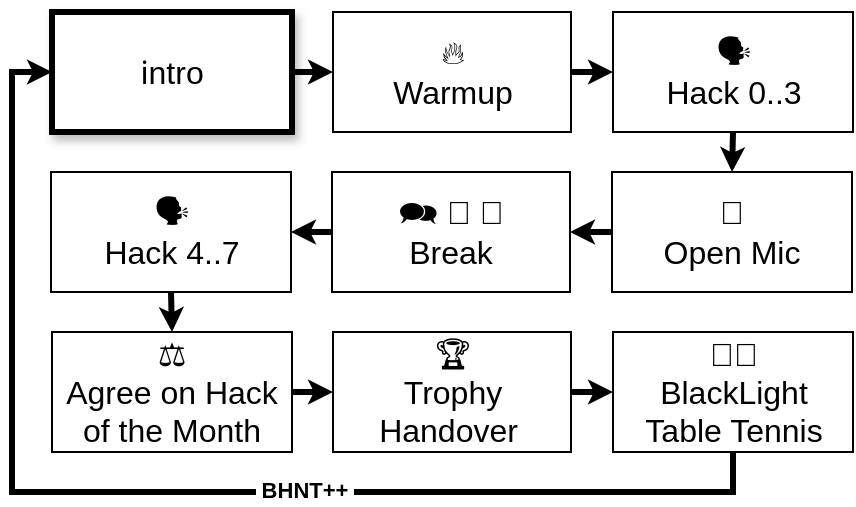 <mxfile version="28.2.8">
  <diagram name="Page-1" id="FcmPi7jmZGN2hzR9-Mmw">
    <mxGraphModel dx="1044" dy="701" grid="1" gridSize="10" guides="1" tooltips="1" connect="1" arrows="1" fold="1" page="1" pageScale="1" pageWidth="850" pageHeight="1100" math="0" shadow="0">
      <root>
        <mxCell id="0" />
        <mxCell id="1" parent="0" />
        <mxCell id="BvMxgN6pDEMnZCYqq4VQ-2" value="ℹ️ntro" style="rounded=0;whiteSpace=wrap;html=1;fontSize=16;labelBackgroundColor=none;shadow=1;strokeWidth=3;fillColor=light-dark(#FFFFFF,#00007D);" parent="1" vertex="1">
          <mxGeometry x="30" y="10" width="120" height="60" as="geometry" />
        </mxCell>
        <mxCell id="BvMxgN6pDEMnZCYqq4VQ-3" value="&lt;div&gt;🔥&lt;br&gt;&lt;/div&gt;Warmup" style="rounded=0;whiteSpace=wrap;html=1;fontSize=16;" parent="1" vertex="1">
          <mxGeometry x="170.5" y="10" width="119" height="60" as="geometry" />
        </mxCell>
        <mxCell id="BvMxgN6pDEMnZCYqq4VQ-4" value="" style="endArrow=classic;html=1;rounded=0;exitX=1;exitY=0.5;exitDx=0;exitDy=0;entryX=0;entryY=0.5;entryDx=0;entryDy=0;fontSize=16;strokeWidth=3;endSize=3;" parent="1" source="BvMxgN6pDEMnZCYqq4VQ-2" target="BvMxgN6pDEMnZCYqq4VQ-3" edge="1">
          <mxGeometry width="50" height="50" relative="1" as="geometry">
            <mxPoint x="330" y="100" as="sourcePoint" />
            <mxPoint x="380" y="50" as="targetPoint" />
          </mxGeometry>
        </mxCell>
        <mxCell id="BvMxgN6pDEMnZCYqq4VQ-5" value="&lt;div&gt;🗣️&lt;br&gt;&lt;/div&gt;Hack 0..3" style="rounded=0;whiteSpace=wrap;html=1;fontSize=16;" parent="1" vertex="1">
          <mxGeometry x="310.5" y="10" width="120" height="60" as="geometry" />
        </mxCell>
        <mxCell id="BvMxgN6pDEMnZCYqq4VQ-6" value="" style="endArrow=classic;html=1;rounded=0;exitX=1;exitY=0.5;exitDx=0;exitDy=0;fontSize=16;strokeWidth=3;entryX=0;entryY=0.5;entryDx=0;entryDy=0;endSize=3;" parent="1" source="BvMxgN6pDEMnZCYqq4VQ-3" target="BvMxgN6pDEMnZCYqq4VQ-5" edge="1">
          <mxGeometry width="50" height="50" relative="1" as="geometry">
            <mxPoint x="345.5" y="39.5" as="sourcePoint" />
            <mxPoint x="440.5" y="40" as="targetPoint" />
          </mxGeometry>
        </mxCell>
        <mxCell id="BvMxgN6pDEMnZCYqq4VQ-7" value="&lt;div&gt;🎤&lt;br&gt;&lt;/div&gt;Open Mic" style="rounded=0;whiteSpace=wrap;html=1;fontSize=16;" parent="1" vertex="1">
          <mxGeometry x="310" y="90" width="120" height="60" as="geometry" />
        </mxCell>
        <mxCell id="BvMxgN6pDEMnZCYqq4VQ-8" value="&lt;div&gt;🗪&amp;nbsp;🚽&amp;nbsp;🚰&lt;br&gt;&lt;/div&gt;Break" style="rounded=0;whiteSpace=wrap;html=1;fontSize=16;" parent="1" vertex="1">
          <mxGeometry x="170" y="90" width="119" height="60" as="geometry" />
        </mxCell>
        <mxCell id="BvMxgN6pDEMnZCYqq4VQ-9" value="" style="endArrow=classic;html=1;rounded=0;entryX=0.5;entryY=0;entryDx=0;entryDy=0;exitX=0.5;exitY=1;exitDx=0;exitDy=0;fontSize=16;strokeWidth=3;endSize=3;" parent="1" source="BvMxgN6pDEMnZCYqq4VQ-5" target="BvMxgN6pDEMnZCYqq4VQ-7" edge="1">
          <mxGeometry width="50" height="50" relative="1" as="geometry">
            <mxPoint x="475.5" y="80" as="sourcePoint" />
            <mxPoint x="335.5" y="50" as="targetPoint" />
          </mxGeometry>
        </mxCell>
        <mxCell id="BvMxgN6pDEMnZCYqq4VQ-10" value="&lt;div&gt;🗣️&lt;br&gt;&lt;/div&gt;&lt;div&gt;Hack 4..7&lt;/div&gt;" style="rounded=0;whiteSpace=wrap;html=1;fontSize=16;" parent="1" vertex="1">
          <mxGeometry x="29.5" y="90" width="120" height="60" as="geometry" />
        </mxCell>
        <mxCell id="BvMxgN6pDEMnZCYqq4VQ-11" value="" style="endArrow=classic;html=1;rounded=0;exitX=0;exitY=0.5;exitDx=0;exitDy=0;entryX=1;entryY=0.5;entryDx=0;entryDy=0;fontSize=16;strokeWidth=3;endSize=3;" parent="1" source="BvMxgN6pDEMnZCYqq4VQ-7" target="BvMxgN6pDEMnZCYqq4VQ-8" edge="1">
          <mxGeometry width="50" height="50" relative="1" as="geometry">
            <mxPoint x="242.5" y="240" as="sourcePoint" />
            <mxPoint x="327.5" y="240" as="targetPoint" />
          </mxGeometry>
        </mxCell>
        <mxCell id="BvMxgN6pDEMnZCYqq4VQ-12" value="" style="endArrow=classic;html=1;rounded=0;exitX=0;exitY=0.5;exitDx=0;exitDy=0;entryX=1;entryY=0.5;entryDx=0;entryDy=0;fontSize=16;strokeWidth=3;endSize=3;" parent="1" source="BvMxgN6pDEMnZCYqq4VQ-8" target="BvMxgN6pDEMnZCYqq4VQ-10" edge="1">
          <mxGeometry width="50" height="50" relative="1" as="geometry">
            <mxPoint x="229.5" y="190" as="sourcePoint" />
            <mxPoint x="314.5" y="190" as="targetPoint" />
          </mxGeometry>
        </mxCell>
        <mxCell id="BvMxgN6pDEMnZCYqq4VQ-13" value="&lt;span&gt;⚖️&lt;br&gt;&lt;/span&gt;&lt;div&gt;&lt;span style=&quot;background-color: transparent; color: light-dark(rgb(0, 0, 0), rgb(255, 255, 255));&quot;&gt;Agree on Hack&lt;/span&gt;&lt;/div&gt;&lt;div&gt;&lt;span style=&quot;background-color: transparent; color: light-dark(rgb(0, 0, 0), rgb(255, 255, 255));&quot;&gt;of the Month&lt;/span&gt;&lt;/div&gt;" style="rounded=0;whiteSpace=wrap;html=1;fontSize=16;" parent="1" vertex="1">
          <mxGeometry x="30" y="170" width="120" height="60" as="geometry" />
        </mxCell>
        <mxCell id="BvMxgN6pDEMnZCYqq4VQ-14" value="&lt;div&gt;🏆&lt;/div&gt;Trophy Handover&lt;span style=&quot;background-color: transparent; color: light-dark(rgb(0, 0, 0), rgb(255, 255, 255));&quot;&gt;&amp;nbsp;&lt;/span&gt;" style="rounded=0;whiteSpace=wrap;html=1;fontSize=16;" parent="1" vertex="1">
          <mxGeometry x="170.5" y="170" width="119" height="60" as="geometry" />
        </mxCell>
        <mxCell id="BvMxgN6pDEMnZCYqq4VQ-15" value="" style="endArrow=classic;html=1;rounded=0;entryX=0.5;entryY=0;entryDx=0;entryDy=0;exitX=0.5;exitY=1;exitDx=0;exitDy=0;fontSize=16;strokeWidth=3;endSize=3;" parent="1" source="BvMxgN6pDEMnZCYqq4VQ-10" target="BvMxgN6pDEMnZCYqq4VQ-13" edge="1">
          <mxGeometry width="50" height="50" relative="1" as="geometry">
            <mxPoint x="79.5" y="180" as="sourcePoint" />
            <mxPoint x="109.5" y="210" as="targetPoint" />
          </mxGeometry>
        </mxCell>
        <mxCell id="BvMxgN6pDEMnZCYqq4VQ-16" value="" style="endArrow=classic;html=1;rounded=0;entryX=0;entryY=0.5;entryDx=0;entryDy=0;exitX=1;exitY=0.5;exitDx=0;exitDy=0;fontSize=16;strokeWidth=3;endSize=3;" parent="1" source="BvMxgN6pDEMnZCYqq4VQ-13" target="BvMxgN6pDEMnZCYqq4VQ-14" edge="1">
          <mxGeometry width="50" height="50" relative="1" as="geometry">
            <mxPoint x="160" y="310" as="sourcePoint" />
            <mxPoint x="160" y="350" as="targetPoint" />
          </mxGeometry>
        </mxCell>
        <mxCell id="BvMxgN6pDEMnZCYqq4VQ-17" style="edgeStyle=orthogonalEdgeStyle;rounded=0;orthogonalLoop=1;jettySize=auto;html=1;entryX=0;entryY=0.667;entryDx=0;entryDy=0;entryPerimeter=0;strokeWidth=3;exitX=0.5;exitY=1;exitDx=0;exitDy=0;endSize=3;" parent="1" source="BvMxgN6pDEMnZCYqq4VQ-19" edge="1">
          <mxGeometry relative="1" as="geometry">
            <mxPoint x="30" y="40.02" as="targetPoint" />
            <mxPoint x="510" y="260" as="sourcePoint" />
            <Array as="points">
              <mxPoint x="371" y="250" />
              <mxPoint x="10" y="250" />
              <mxPoint x="10" y="40" />
            </Array>
          </mxGeometry>
        </mxCell>
        <mxCell id="BvMxgN6pDEMnZCYqq4VQ-18" value="&lt;b&gt;&amp;nbsp;BHNT++&amp;nbsp;&lt;/b&gt;" style="edgeLabel;html=1;align=center;verticalAlign=middle;resizable=0;points=[];" parent="BvMxgN6pDEMnZCYqq4VQ-17" vertex="1" connectable="0">
          <mxGeometry x="-0.232" y="-1" relative="1" as="geometry">
            <mxPoint as="offset" />
          </mxGeometry>
        </mxCell>
        <mxCell id="BvMxgN6pDEMnZCYqq4VQ-19" value="&lt;div&gt;🏓🎶&lt;br&gt;&lt;/div&gt;BlackLight&lt;br&gt;Table Tennis" style="rounded=0;whiteSpace=wrap;html=1;fontSize=16;" parent="1" vertex="1">
          <mxGeometry x="310.5" y="170" width="120" height="60" as="geometry" />
        </mxCell>
        <mxCell id="BvMxgN6pDEMnZCYqq4VQ-20" value="" style="endArrow=classic;html=1;rounded=0;entryX=0;entryY=0.5;entryDx=0;entryDy=0;exitX=1;exitY=0.5;exitDx=0;exitDy=0;fontSize=16;strokeWidth=3;endSize=3;" parent="1" source="BvMxgN6pDEMnZCYqq4VQ-14" target="BvMxgN6pDEMnZCYqq4VQ-19" edge="1">
          <mxGeometry width="50" height="50" relative="1" as="geometry">
            <mxPoint x="355.5" y="249.66" as="sourcePoint" />
            <mxPoint x="440.5" y="249.66" as="targetPoint" />
          </mxGeometry>
        </mxCell>
      </root>
    </mxGraphModel>
  </diagram>
</mxfile>
